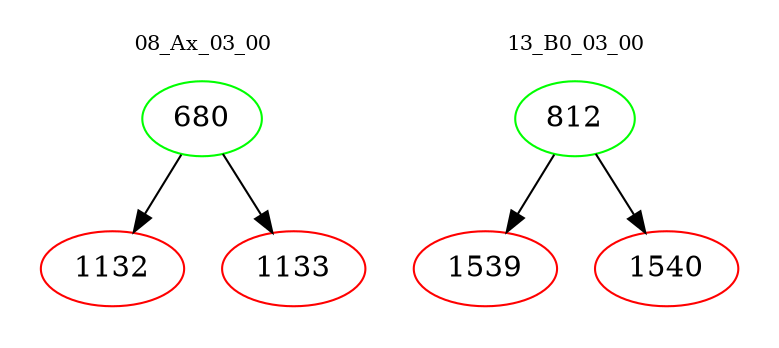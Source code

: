 digraph{
subgraph cluster_0 {
color = white
label = "08_Ax_03_00";
fontsize=10;
T0_680 [label="680", color="green"]
T0_680 -> T0_1132 [color="black"]
T0_1132 [label="1132", color="red"]
T0_680 -> T0_1133 [color="black"]
T0_1133 [label="1133", color="red"]
}
subgraph cluster_1 {
color = white
label = "13_B0_03_00";
fontsize=10;
T1_812 [label="812", color="green"]
T1_812 -> T1_1539 [color="black"]
T1_1539 [label="1539", color="red"]
T1_812 -> T1_1540 [color="black"]
T1_1540 [label="1540", color="red"]
}
}
